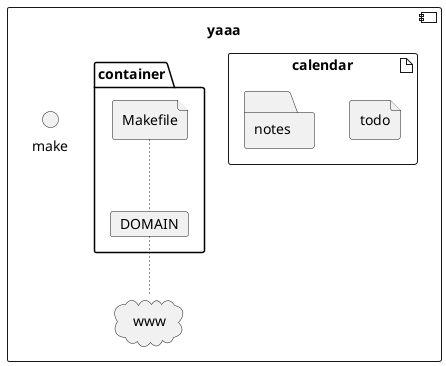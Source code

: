 @startuml
component "yaaa" {
  cloud "www"

  interface "make"

  artifact "calendar" {
    file "todo"
    folder "notes"
  }

  package "container" {
    card "DOMAIN"
    file "Makefile"
  }
}


Makefile ~~ DOMAIN
DOMAIN ~~ www

@enduml

